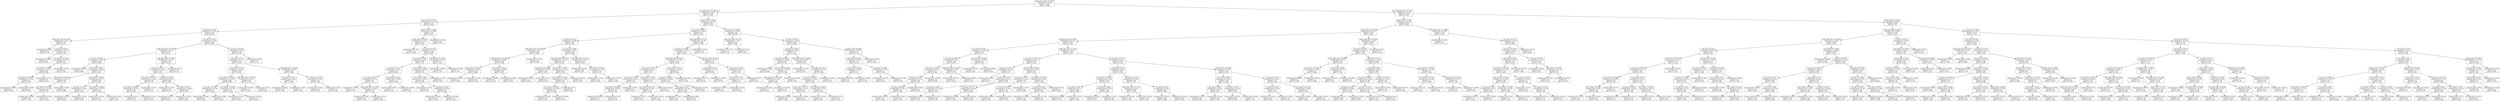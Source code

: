 digraph Tree {
node [shape=box, fontname="helvetica"] ;
edge [fontname="helvetica"] ;
0 [label="transmission_subs <= 0.011\nsquared_error = 0.738\nsamples = 11875\nvalue = 12.889"] ;
1 [label="fuel_type_subs <= 0.362\nsquared_error = 0.876\nsamples = 1436\nvalue = 13.941"] ;
0 -> 1 [labeldistance=2.5, labelangle=45, headlabel="True"] ;
2 [label="owner_subs <= 0.078\nsquared_error = 0.535\nsamples = 751\nvalue = 14.409"] ;
1 -> 2 ;
3 [label="cars_age <= 0.044\nsquared_error = 0.477\nsamples = 618\nvalue = 14.538"] ;
2 -> 3 ;
4 [label="seller_type_subs <= 0.024\nsquared_error = 0.337\nsamples = 135\nvalue = 15.115"] ;
3 -> 4 ;
5 [label="squared_error = 0.14\nsamples = 79\nvalue = 15.378"] ;
4 -> 5 ;
6 [label="cars_age <= 0.017\nsquared_error = 0.38\nsamples = 56\nvalue = 14.744"] ;
4 -> 6 ;
7 [label="squared_error = 0.485\nsamples = 5\nvalue = 14.903"] ;
6 -> 7 ;
8 [label="kms_driven <= 0.013\nsquared_error = 0.366\nsamples = 51\nvalue = 14.728"] ;
6 -> 8 ;
9 [label="kms_driven <= 0.005\nsquared_error = 0.25\nsamples = 46\nvalue = 14.851"] ;
8 -> 9 ;
10 [label="kms_driven <= 0.003\nsquared_error = 0.234\nsamples = 13\nvalue = 14.411"] ;
9 -> 10 ;
11 [label="squared_error = 0.248\nsamples = 4\nvalue = 14.463"] ;
10 -> 11 ;
12 [label="squared_error = 0.226\nsamples = 9\nvalue = 14.388"] ;
10 -> 12 ;
13 [label="squared_error = 0.15\nsamples = 33\nvalue = 15.024"] ;
9 -> 13 ;
14 [label="squared_error = 0.03\nsamples = 5\nvalue = 13.602"] ;
8 -> 14 ;
15 [label="cars_age <= 0.157\nsquared_error = 0.397\nsamples = 483\nvalue = 14.376"] ;
3 -> 15 ;
16 [label="seller_type_subs <= 0.164\nsquared_error = 0.36\nsamples = 347\nvalue = 14.51"] ;
15 -> 16 ;
17 [label="cars_age <= 0.056\nsquared_error = 0.261\nsamples = 205\nvalue = 14.698"] ;
16 -> 17 ;
18 [label="squared_error = 0.178\nsamples = 70\nvalue = 14.834"] ;
17 -> 18 ;
19 [label="cars_age <= 0.093\nsquared_error = 0.289\nsamples = 135\nvalue = 14.627"] ;
17 -> 19 ;
20 [label="kms_driven <= 0.018\nsquared_error = 0.173\nsamples = 90\nvalue = 14.797"] ;
19 -> 20 ;
21 [label="kms_driven <= 0.016\nsquared_error = 0.228\nsamples = 48\nvalue = 14.717"] ;
20 -> 21 ;
22 [label="squared_error = 0.198\nsamples = 44\nvalue = 14.755"] ;
21 -> 22 ;
23 [label="squared_error = 0.359\nsamples = 4\nvalue = 14.298"] ;
21 -> 23 ;
24 [label="squared_error = 0.094\nsamples = 42\nvalue = 14.888"] ;
20 -> 24 ;
25 [label="kms_driven <= 0.036\nsquared_error = 0.35\nsamples = 45\nvalue = 14.289"] ;
19 -> 25 ;
26 [label="cars_age <= 0.113\nsquared_error = 0.352\nsamples = 37\nvalue = 14.359"] ;
25 -> 26 ;
27 [label="squared_error = 0.261\nsamples = 21\nvalue = 14.567"] ;
26 -> 27 ;
28 [label="squared_error = 0.34\nsamples = 16\nvalue = 14.085"] ;
26 -> 28 ;
29 [label="kms_driven <= 0.046\nsquared_error = 0.213\nsamples = 8\nvalue = 13.966"] ;
25 -> 29 ;
30 [label="squared_error = 0.195\nsamples = 4\nvalue = 13.652"] ;
29 -> 30 ;
31 [label="squared_error = 0.033\nsamples = 4\nvalue = 14.279"] ;
29 -> 31 ;
32 [label="seller_type_subs <= 0.596\nsquared_error = 0.379\nsamples = 142\nvalue = 14.239"] ;
16 -> 32 ;
33 [label="cars_age <= 0.07\nsquared_error = 0.386\nsamples = 130\nvalue = 14.19"] ;
32 -> 33 ;
34 [label="kms_driven <= 0.023\nsquared_error = 0.456\nsamples = 44\nvalue = 14.379"] ;
33 -> 34 ;
35 [label="kms_driven <= 0.005\nsquared_error = 0.417\nsamples = 36\nvalue = 14.438"] ;
34 -> 35 ;
36 [label="squared_error = 0.131\nsamples = 5\nvalue = 15.017"] ;
35 -> 36 ;
37 [label="squared_error = 0.4\nsamples = 31\nvalue = 14.344"] ;
35 -> 37 ;
38 [label="squared_error = 0.547\nsamples = 8\nvalue = 14.115"] ;
34 -> 38 ;
39 [label="cars_age <= 0.085\nsquared_error = 0.322\nsamples = 86\nvalue = 14.093"] ;
33 -> 39 ;
40 [label="squared_error = 0.367\nsamples = 46\nvalue = 14.112"] ;
39 -> 40 ;
41 [label="cars_age <= 0.135\nsquared_error = 0.269\nsamples = 40\nvalue = 14.071"] ;
39 -> 41 ;
42 [label="squared_error = 0.232\nsamples = 26\nvalue = 14.113"] ;
41 -> 42 ;
43 [label="squared_error = 0.328\nsamples = 14\nvalue = 13.993"] ;
41 -> 43 ;
44 [label="squared_error = 0.0\nsamples = 12\nvalue = 14.771"] ;
32 -> 44 ;
45 [label="cars_age <= 0.305\nsquared_error = 0.329\nsamples = 136\nvalue = 14.035"] ;
15 -> 45 ;
46 [label="cars_age <= 0.22\nsquared_error = 0.332\nsamples = 132\nvalue = 14.048"] ;
45 -> 46 ;
47 [label="cars_age <= 0.191\nsquared_error = 0.261\nsamples = 104\nvalue = 14.151"] ;
46 -> 47 ;
48 [label="kms_driven <= 0.021\nsquared_error = 0.218\nsamples = 86\nvalue = 14.226"] ;
47 -> 48 ;
49 [label="cars_age <= 0.185\nsquared_error = 0.128\nsamples = 13\nvalue = 14.472"] ;
48 -> 49 ;
50 [label="squared_error = 0.104\nsamples = 8\nvalue = 14.64"] ;
49 -> 50 ;
51 [label="squared_error = 0.049\nsamples = 5\nvalue = 14.203"] ;
49 -> 51 ;
52 [label="kms_driven <= 0.028\nsquared_error = 0.221\nsamples = 73\nvalue = 14.182"] ;
48 -> 52 ;
53 [label="squared_error = 0.171\nsamples = 32\nvalue = 14.387"] ;
52 -> 53 ;
54 [label="squared_error = 0.203\nsamples = 41\nvalue = 14.023"] ;
52 -> 54 ;
55 [label="seller_type_subs <= 0.402\nsquared_error = 0.312\nsamples = 18\nvalue = 13.795"] ;
47 -> 55 ;
56 [label="squared_error = 0.245\nsamples = 11\nvalue = 13.666"] ;
55 -> 56 ;
57 [label="squared_error = 0.35\nsamples = 7\nvalue = 13.997"] ;
55 -> 57 ;
58 [label="seller_type_subs <= 0.46\nsquared_error = 0.409\nsamples = 28\nvalue = 13.664"] ;
46 -> 58 ;
59 [label="cars_age <= 0.262\nsquared_error = 0.505\nsamples = 15\nvalue = 13.693"] ;
58 -> 59 ;
60 [label="squared_error = 0.066\nsamples = 10\nvalue = 13.867"] ;
59 -> 60 ;
61 [label="squared_error = 1.201\nsamples = 5\nvalue = 13.345"] ;
59 -> 61 ;
62 [label="cars_age <= 0.249\nsquared_error = 0.297\nsamples = 13\nvalue = 13.629"] ;
58 -> 62 ;
63 [label="squared_error = 0.211\nsamples = 8\nvalue = 13.855"] ;
62 -> 63 ;
64 [label="squared_error = 0.223\nsamples = 5\nvalue = 13.269"] ;
62 -> 64 ;
65 [label="squared_error = 0.046\nsamples = 4\nvalue = 13.61"] ;
45 -> 65 ;
66 [label="owner_subs <= 0.649\nsquared_error = 0.368\nsamples = 133\nvalue = 13.81"] ;
2 -> 66 ;
67 [label="owner_subs <= 0.458\nsquared_error = 0.357\nsamples = 112\nvalue = 13.823"] ;
66 -> 67 ;
68 [label="squared_error = 0.183\nsamples = 4\nvalue = 12.999"] ;
67 -> 68 ;
69 [label="cars_age <= 0.279\nsquared_error = 0.337\nsamples = 108\nvalue = 13.854"] ;
67 -> 69 ;
70 [label="cars_age <= 0.188\nsquared_error = 0.31\nsamples = 96\nvalue = 13.92"] ;
69 -> 70 ;
71 [label="cars_age <= 0.15\nsquared_error = 0.265\nsamples = 54\nvalue = 14.086"] ;
70 -> 71 ;
72 [label="cars_age <= 0.09\nsquared_error = 0.179\nsamples = 41\nvalue = 14.131"] ;
71 -> 72 ;
73 [label="squared_error = 0.156\nsamples = 12\nvalue = 14.114"] ;
72 -> 73 ;
74 [label="seller_type_subs <= 0.003\nsquared_error = 0.189\nsamples = 29\nvalue = 14.137"] ;
72 -> 74 ;
75 [label="squared_error = 0.04\nsamples = 9\nvalue = 14.369"] ;
74 -> 75 ;
76 [label="squared_error = 0.22\nsamples = 20\nvalue = 14.033"] ;
74 -> 76 ;
77 [label="kms_driven <= 0.02\nsquared_error = 0.509\nsamples = 13\nvalue = 13.946"] ;
71 -> 77 ;
78 [label="squared_error = 0.002\nsamples = 4\nvalue = 14.219"] ;
77 -> 78 ;
79 [label="squared_error = 0.687\nsamples = 9\nvalue = 13.824"] ;
77 -> 79 ;
80 [label="cars_age <= 0.254\nsquared_error = 0.288\nsamples = 42\nvalue = 13.707"] ;
70 -> 80 ;
81 [label="cars_age <= 0.196\nsquared_error = 0.231\nsamples = 36\nvalue = 13.755"] ;
80 -> 81 ;
82 [label="squared_error = 0.176\nsamples = 8\nvalue = 13.975"] ;
81 -> 82 ;
83 [label="cars_age <= 0.229\nsquared_error = 0.229\nsamples = 28\nvalue = 13.692"] ;
81 -> 83 ;
84 [label="squared_error = 0.193\nsamples = 16\nvalue = 13.819"] ;
83 -> 84 ;
85 [label="squared_error = 0.226\nsamples = 12\nvalue = 13.523"] ;
83 -> 85 ;
86 [label="squared_error = 0.534\nsamples = 6\nvalue = 13.423"] ;
80 -> 86 ;
87 [label="kms_driven <= 0.049\nsquared_error = 0.234\nsamples = 12\nvalue = 13.322"] ;
69 -> 87 ;
88 [label="squared_error = 0.288\nsamples = 8\nvalue = 13.237"] ;
87 -> 88 ;
89 [label="squared_error = 0.084\nsamples = 4\nvalue = 13.49"] ;
87 -> 89 ;
90 [label="squared_error = 0.424\nsamples = 21\nvalue = 13.742"] ;
66 -> 90 ;
91 [label="owner_subs <= 0.097\nsquared_error = 0.748\nsamples = 685\nvalue = 13.429"] ;
1 -> 91 ;
92 [label="cars_age <= 0.084\nsquared_error = 0.672\nsamples = 575\nvalue = 13.521"] ;
91 -> 92 ;
93 [label="cars_age <= 0.051\nsquared_error = 0.589\nsamples = 387\nvalue = 13.643"] ;
92 -> 93 ;
94 [label="seller_type_subs <= 0.785\nsquared_error = 0.675\nsamples = 163\nvalue = 13.888"] ;
93 -> 94 ;
95 [label="seller_type_subs <= 0.433\nsquared_error = 0.885\nsamples = 109\nvalue = 14.086"] ;
94 -> 95 ;
96 [label="kms_driven <= 0.007\nsquared_error = 0.693\nsamples = 49\nvalue = 14.883"] ;
95 -> 96 ;
97 [label="squared_error = 0.192\nsamples = 13\nvalue = 13.656"] ;
96 -> 97 ;
98 [label="squared_error = 0.134\nsamples = 36\nvalue = 15.326"] ;
96 -> 98 ;
99 [label="cars_age <= 0.021\nsquared_error = 0.098\nsamples = 60\nvalue = 13.435"] ;
95 -> 99 ;
100 [label="squared_error = 0.086\nsamples = 8\nvalue = 13.536"] ;
99 -> 100 ;
101 [label="squared_error = 0.098\nsamples = 52\nvalue = 13.419"] ;
99 -> 101 ;
102 [label="squared_error = 0.012\nsamples = 54\nvalue = 13.489"] ;
94 -> 102 ;
103 [label="cars_age <= 0.064\nsquared_error = 0.451\nsamples = 224\nvalue = 13.465"] ;
93 -> 103 ;
104 [label="seller_type_subs <= 0.433\nsquared_error = 0.256\nsamples = 111\nvalue = 13.492"] ;
103 -> 104 ;
105 [label="kms_driven <= 0.028\nsquared_error = 0.249\nsamples = 49\nvalue = 13.539"] ;
104 -> 105 ;
106 [label="squared_error = 0.399\nsamples = 23\nvalue = 13.803"] ;
105 -> 106 ;
107 [label="squared_error = -0.0\nsamples = 26\nvalue = 13.305"] ;
105 -> 107 ;
108 [label="kms_driven <= 0.011\nsquared_error = 0.259\nsamples = 62\nvalue = 13.456"] ;
104 -> 108 ;
109 [label="kms_driven <= 0.007\nsquared_error = 0.254\nsamples = 34\nvalue = 13.521"] ;
108 -> 109 ;
110 [label="kms_driven <= 0.005\nsquared_error = 0.109\nsamples = 26\nvalue = 13.481"] ;
109 -> 110 ;
111 [label="squared_error = 0.104\nsamples = 15\nvalue = 13.556"] ;
110 -> 111 ;
112 [label="squared_error = 0.099\nsamples = 11\nvalue = 13.379"] ;
110 -> 112 ;
113 [label="squared_error = 0.7\nsamples = 8\nvalue = 13.652"] ;
109 -> 113 ;
114 [label="squared_error = 0.254\nsamples = 28\nvalue = 13.376"] ;
108 -> 114 ;
115 [label="seller_type_subs <= 0.143\nsquared_error = 0.641\nsamples = 113\nvalue = 13.438"] ;
103 -> 115 ;
116 [label="squared_error = 0.265\nsamples = 59\nvalue = 13.427"] ;
115 -> 116 ;
117 [label="kms_driven <= 0.011\nsquared_error = 1.052\nsamples = 54\nvalue = 13.45"] ;
115 -> 117 ;
118 [label="squared_error = 1.332\nsamples = 35\nvalue = 13.506"] ;
117 -> 118 ;
119 [label="squared_error = 0.519\nsamples = 19\nvalue = 13.348"] ;
117 -> 119 ;
120 [label="seller_type_subs <= 0.53\nsquared_error = 0.748\nsamples = 188\nvalue = 13.269"] ;
92 -> 120 ;
121 [label="cars_age <= 0.286\nsquared_error = 0.558\nsamples = 153\nvalue = 13.026"] ;
120 -> 121 ;
122 [label="seller_type_subs <= 0.101\nsquared_error = 0.348\nsamples = 131\nvalue = 13.186"] ;
121 -> 122 ;
123 [label="cars_age <= 0.159\nsquared_error = 0.142\nsamples = 80\nvalue = 13.31"] ;
122 -> 123 ;
124 [label="cars_age <= 0.134\nsquared_error = 0.067\nsamples = 55\nvalue = 13.382"] ;
123 -> 124 ;
125 [label="kms_driven <= 0.014\nsquared_error = 0.054\nsamples = 41\nvalue = 13.431"] ;
124 -> 125 ;
126 [label="squared_error = 0.014\nsamples = 35\nvalue = 13.377"] ;
125 -> 126 ;
127 [label="squared_error = 0.175\nsamples = 6\nvalue = 13.744"] ;
125 -> 127 ;
128 [label="squared_error = 0.08\nsamples = 14\nvalue = 13.242"] ;
124 -> 128 ;
129 [label="kms_driven <= 0.027\nsquared_error = 0.27\nsamples = 25\nvalue = 13.152"] ;
123 -> 129 ;
130 [label="kms_driven <= 0.017\nsquared_error = 0.291\nsamples = 20\nvalue = 13.163"] ;
129 -> 130 ;
131 [label="squared_error = 0.12\nsamples = 10\nvalue = 13.043"] ;
130 -> 131 ;
132 [label="squared_error = 0.434\nsamples = 10\nvalue = 13.284"] ;
130 -> 132 ;
133 [label="squared_error = 0.182\nsamples = 5\nvalue = 13.104"] ;
129 -> 133 ;
134 [label="cars_age <= 0.216\nsquared_error = 0.609\nsamples = 51\nvalue = 12.991"] ;
122 -> 134 ;
135 [label="cars_age <= 0.164\nsquared_error = 0.628\nsamples = 47\nvalue = 12.974"] ;
134 -> 135 ;
136 [label="cars_age <= 0.111\nsquared_error = 0.738\nsamples = 38\nvalue = 12.986"] ;
135 -> 136 ;
137 [label="squared_error = 1.321\nsamples = 14\nvalue = 13.02"] ;
136 -> 137 ;
138 [label="squared_error = 0.398\nsamples = 24\nvalue = 12.967"] ;
136 -> 138 ;
139 [label="squared_error = 0.161\nsamples = 9\nvalue = 12.924"] ;
135 -> 139 ;
140 [label="squared_error = 0.339\nsamples = 4\nvalue = 13.189"] ;
134 -> 140 ;
141 [label="seller_type_subs <= 0.39\nsquared_error = 0.742\nsamples = 22\nvalue = 12.071"] ;
121 -> 141 ;
142 [label="cars_age <= 0.307\nsquared_error = 0.139\nsamples = 8\nvalue = 12.558"] ;
141 -> 142 ;
143 [label="squared_error = 0.112\nsamples = 4\nvalue = 12.58"] ;
142 -> 143 ;
144 [label="squared_error = 0.164\nsamples = 4\nvalue = 12.537"] ;
142 -> 144 ;
145 [label="cars_age <= 0.373\nsquared_error = 0.873\nsamples = 14\nvalue = 11.792"] ;
141 -> 145 ;
146 [label="cars_age <= 0.334\nsquared_error = 1.151\nsamples = 10\nvalue = 11.9"] ;
145 -> 146 ;
147 [label="squared_error = 1.237\nsamples = 6\nvalue = 11.416"] ;
146 -> 147 ;
148 [label="squared_error = 0.145\nsamples = 4\nvalue = 12.626"] ;
146 -> 148 ;
149 [label="squared_error = 0.075\nsamples = 4\nvalue = 11.522"] ;
145 -> 149 ;
150 [label="squared_error = 0.186\nsamples = 35\nvalue = 14.334"] ;
120 -> 150 ;
151 [label="kms_driven <= 0.007\nsquared_error = 0.873\nsamples = 110\nvalue = 12.948"] ;
91 -> 151 ;
152 [label="seller_type_subs <= 0.41\nsquared_error = 1.081\nsamples = 10\nvalue = 13.843"] ;
151 -> 152 ;
153 [label="squared_error = 1.112\nsamples = 6\nvalue = 14.354"] ;
152 -> 153 ;
154 [label="squared_error = 0.05\nsamples = 4\nvalue = 13.075"] ;
152 -> 154 ;
155 [label="cars_age <= 0.361\nsquared_error = 0.764\nsamples = 100\nvalue = 12.858"] ;
151 -> 155 ;
156 [label="cars_age <= 0.146\nsquared_error = 0.605\nsamples = 75\nvalue = 13.105"] ;
155 -> 156 ;
157 [label="cars_age <= 0.042\nsquared_error = 0.628\nsamples = 25\nvalue = 13.501"] ;
156 -> 157 ;
158 [label="squared_error = 0.966\nsamples = 6\nvalue = 13.802"] ;
157 -> 158 ;
159 [label="kms_driven <= 0.019\nsquared_error = 0.484\nsamples = 19\nvalue = 13.406"] ;
157 -> 159 ;
160 [label="seller_type_subs <= 0.449\nsquared_error = 0.445\nsamples = 14\nvalue = 13.429"] ;
159 -> 160 ;
161 [label="squared_error = 0.246\nsamples = 4\nvalue = 13.62"] ;
160 -> 161 ;
162 [label="squared_error = 0.504\nsamples = 10\nvalue = 13.353"] ;
160 -> 162 ;
163 [label="squared_error = 0.589\nsamples = 5\nvalue = 13.342"] ;
159 -> 163 ;
164 [label="seller_type_subs <= 0.295\nsquared_error = 0.475\nsamples = 50\nvalue = 12.907"] ;
156 -> 164 ;
165 [label="squared_error = 0.374\nsamples = 8\nvalue = 13.557"] ;
164 -> 165 ;
166 [label="cars_age <= 0.315\nsquared_error = 0.399\nsamples = 42\nvalue = 12.783"] ;
164 -> 166 ;
167 [label="cars_age <= 0.276\nsquared_error = 0.369\nsamples = 35\nvalue = 12.866"] ;
166 -> 167 ;
168 [label="owner_subs <= 0.777\nsquared_error = 0.345\nsamples = 25\nvalue = 12.96"] ;
167 -> 168 ;
169 [label="squared_error = 0.395\nsamples = 18\nvalue = 13.081"] ;
168 -> 169 ;
170 [label="squared_error = 0.081\nsamples = 7\nvalue = 12.649"] ;
168 -> 170 ;
171 [label="kms_driven <= 0.044\nsquared_error = 0.355\nsamples = 10\nvalue = 12.633"] ;
167 -> 171 ;
172 [label="squared_error = 0.243\nsamples = 6\nvalue = 12.871"] ;
171 -> 172 ;
173 [label="squared_error = 0.31\nsamples = 4\nvalue = 12.276"] ;
171 -> 173 ;
174 [label="squared_error = 0.335\nsamples = 7\nvalue = 12.365"] ;
166 -> 174 ;
175 [label="owner_subs <= 0.846\nsquared_error = 0.513\nsamples = 25\nvalue = 12.118"] ;
155 -> 175 ;
176 [label="cars_age <= 0.408\nsquared_error = 0.548\nsamples = 20\nvalue = 12.178"] ;
175 -> 176 ;
177 [label="cars_age <= 0.384\nsquared_error = 0.298\nsamples = 12\nvalue = 12.117"] ;
176 -> 177 ;
178 [label="squared_error = 0.287\nsamples = 8\nvalue = 12.19"] ;
177 -> 178 ;
179 [label="squared_error = 0.288\nsamples = 4\nvalue = 11.972"] ;
177 -> 179 ;
180 [label="cars_age <= 0.442\nsquared_error = 0.909\nsamples = 8\nvalue = 12.269"] ;
176 -> 180 ;
181 [label="squared_error = 0.197\nsamples = 4\nvalue = 11.831"] ;
180 -> 181 ;
182 [label="squared_error = 1.238\nsamples = 4\nvalue = 12.707"] ;
180 -> 182 ;
183 [label="squared_error = 0.301\nsamples = 5\nvalue = 11.878"] ;
175 -> 183 ;
184 [label="fuel_type_subs <= 0.421\nsquared_error = 0.546\nsamples = 10439\nvalue = 12.744"] ;
0 -> 184 [labeldistance=2.5, labelangle=-45, headlabel="False"] ;
185 [label="owner_subs <= 0.795\nsquared_error = 0.393\nsamples = 5497\nvalue = 13.008"] ;
184 -> 185 ;
186 [label="owner_subs <= 0.229\nsquared_error = 0.377\nsamples = 5103\nvalue = 13.043"] ;
185 -> 186 ;
187 [label="fuel_type_subs <= 0.091\nsquared_error = 0.317\nsamples = 3410\nvalue = 13.183"] ;
186 -> 187 ;
188 [label="cars_age <= 0.195\nsquared_error = 0.087\nsamples = 52\nvalue = 12.773"] ;
187 -> 188 ;
189 [label="cars_age <= 0.098\nsquared_error = 0.057\nsamples = 44\nvalue = 12.853"] ;
188 -> 189 ;
190 [label="cars_age <= 0.065\nsquared_error = 0.022\nsamples = 30\nvalue = 12.916"] ;
189 -> 190 ;
191 [label="cars_age <= 0.053\nsquared_error = 0.03\nsamples = 18\nvalue = 12.955"] ;
190 -> 191 ;
192 [label="cars_age <= 0.025\nsquared_error = 0.031\nsamples = 13\nvalue = 12.942"] ;
191 -> 192 ;
193 [label="squared_error = 0.033\nsamples = 5\nvalue = 12.861"] ;
192 -> 193 ;
194 [label="squared_error = 0.023\nsamples = 8\nvalue = 12.992"] ;
192 -> 194 ;
195 [label="squared_error = 0.026\nsamples = 5\nvalue = 12.991"] ;
191 -> 195 ;
196 [label="squared_error = 0.004\nsamples = 12\nvalue = 12.858"] ;
190 -> 196 ;
197 [label="seller_type_subs <= 0.074\nsquared_error = 0.106\nsamples = 14\nvalue = 12.718"] ;
189 -> 197 ;
198 [label="squared_error = 0.165\nsamples = 6\nvalue = 12.723"] ;
197 -> 198 ;
199 [label="squared_error = 0.062\nsamples = 8\nvalue = 12.714"] ;
197 -> 199 ;
200 [label="kms_driven <= 0.038\nsquared_error = 0.023\nsamples = 8\nvalue = 12.332"] ;
188 -> 200 ;
201 [label="squared_error = 0.023\nsamples = 4\nvalue = 12.418"] ;
200 -> 201 ;
202 [label="squared_error = 0.007\nsamples = 4\nvalue = 12.245"] ;
200 -> 202 ;
203 [label="seller_type_subs <= 0.193\nsquared_error = 0.318\nsamples = 3358\nvalue = 13.189"] ;
187 -> 203 ;
204 [label="cars_age <= 0.231\nsquared_error = 0.221\nsamples = 701\nvalue = 13.283"] ;
203 -> 204 ;
205 [label="cars_age <= 0.014\nsquared_error = 0.184\nsamples = 657\nvalue = 13.33"] ;
204 -> 205 ;
206 [label="squared_error = 0.19\nsamples = 7\nvalue = 14.171"] ;
205 -> 206 ;
207 [label="cars_age <= 0.156\nsquared_error = 0.176\nsamples = 650\nvalue = 13.321"] ;
205 -> 207 ;
208 [label="cars_age <= 0.069\nsquared_error = 0.127\nsamples = 432\nvalue = 13.457"] ;
207 -> 208 ;
209 [label="squared_error = 0.062\nsamples = 120\nvalue = 13.657"] ;
208 -> 209 ;
210 [label="squared_error = 0.131\nsamples = 312\nvalue = 13.38"] ;
208 -> 210 ;
211 [label="cars_age <= 0.172\nsquared_error = 0.164\nsamples = 218\nvalue = 13.052"] ;
207 -> 211 ;
212 [label="squared_error = 0.096\nsamples = 90\nvalue = 13.158"] ;
211 -> 212 ;
213 [label="squared_error = 0.198\nsamples = 128\nvalue = 12.978"] ;
211 -> 213 ;
214 [label="kms_driven <= 0.036\nsquared_error = 0.254\nsamples = 44\nvalue = 12.58"] ;
204 -> 214 ;
215 [label="cars_age <= 0.279\nsquared_error = 0.214\nsamples = 18\nvalue = 12.755"] ;
214 -> 215 ;
216 [label="cars_age <= 0.252\nsquared_error = 0.247\nsamples = 12\nvalue = 12.783"] ;
215 -> 216 ;
217 [label="squared_error = 0.066\nsamples = 6\nvalue = 12.526"] ;
216 -> 217 ;
218 [label="squared_error = 0.295\nsamples = 6\nvalue = 13.041"] ;
216 -> 218 ;
219 [label="squared_error = 0.142\nsamples = 6\nvalue = 12.699"] ;
215 -> 219 ;
220 [label="kms_driven <= 0.077\nsquared_error = 0.245\nsamples = 26\nvalue = 12.458"] ;
214 -> 220 ;
221 [label="cars_age <= 0.334\nsquared_error = 0.262\nsamples = 21\nvalue = 12.418"] ;
220 -> 221 ;
222 [label="squared_error = 0.289\nsamples = 17\nvalue = 12.389"] ;
221 -> 222 ;
223 [label="squared_error = 0.129\nsamples = 4\nvalue = 12.54"] ;
221 -> 223 ;
224 [label="squared_error = 0.14\nsamples = 5\nvalue = 12.628"] ;
220 -> 224 ;
225 [label="cars_age <= 0.214\nsquared_error = 0.34\nsamples = 2657\nvalue = 13.164"] ;
203 -> 225 ;
226 [label="cars_age <= 0.134\nsquared_error = 0.204\nsamples = 2052\nvalue = 13.346"] ;
225 -> 226 ;
227 [label="kms_driven <= 0.016\nsquared_error = 0.128\nsamples = 1151\nvalue = 13.536"] ;
226 -> 227 ;
228 [label="cars_age <= 0.057\nsquared_error = 0.11\nsamples = 406\nvalue = 13.669"] ;
227 -> 228 ;
229 [label="squared_error = 0.098\nsamples = 273\nvalue = 13.727"] ;
228 -> 229 ;
230 [label="squared_error = 0.114\nsamples = 133\nvalue = 13.552"] ;
228 -> 230 ;
231 [label="cars_age <= 0.082\nsquared_error = 0.123\nsamples = 745\nvalue = 13.463"] ;
227 -> 231 ;
232 [label="squared_error = 0.124\nsamples = 478\nvalue = 13.511"] ;
231 -> 232 ;
233 [label="squared_error = 0.11\nsamples = 267\nvalue = 13.378"] ;
231 -> 233 ;
234 [label="cars_age <= 0.149\nsquared_error = 0.196\nsamples = 901\nvalue = 13.103"] ;
226 -> 234 ;
235 [label="seller_type_subs <= 0.771\nsquared_error = 0.126\nsamples = 400\nvalue = 13.297"] ;
234 -> 235 ;
236 [label="squared_error = 0.128\nsamples = 382\nvalue = 13.291"] ;
235 -> 236 ;
237 [label="squared_error = 0.056\nsamples = 18\nvalue = 13.433"] ;
235 -> 237 ;
238 [label="cars_age <= 0.183\nsquared_error = 0.197\nsamples = 501\nvalue = 12.948"] ;
234 -> 238 ;
239 [label="squared_error = 0.164\nsamples = 236\nvalue = 13.089"] ;
238 -> 239 ;
240 [label="squared_error = 0.194\nsamples = 265\nvalue = 12.823"] ;
238 -> 240 ;
241 [label="kms_driven <= 0.069\nsquared_error = 0.312\nsamples = 605\nvalue = 12.549"] ;
225 -> 241 ;
242 [label="cars_age <= 0.288\nsquared_error = 0.292\nsamples = 529\nvalue = 12.532"] ;
241 -> 242 ;
243 [label="cars_age <= 0.262\nsquared_error = 0.24\nsamples = 430\nvalue = 12.62"] ;
242 -> 243 ;
244 [label="squared_error = 0.239\nsamples = 367\nvalue = 12.645"] ;
243 -> 244 ;
245 [label="squared_error = 0.222\nsamples = 63\nvalue = 12.479"] ;
243 -> 245 ;
246 [label="cars_age <= 0.457\nsquared_error = 0.334\nsamples = 99\nvalue = 12.149"] ;
242 -> 246 ;
247 [label="squared_error = 0.301\nsamples = 88\nvalue = 12.202"] ;
246 -> 247 ;
248 [label="squared_error = 0.389\nsamples = 11\nvalue = 11.719"] ;
246 -> 248 ;
249 [label="cars_age <= 0.329\nsquared_error = 0.437\nsamples = 76\nvalue = 12.666"] ;
241 -> 249 ;
250 [label="cars_age <= 0.228\nsquared_error = 0.358\nsamples = 61\nvalue = 12.75"] ;
249 -> 250 ;
251 [label="squared_error = 0.222\nsamples = 24\nvalue = 12.82"] ;
250 -> 251 ;
252 [label="squared_error = 0.441\nsamples = 37\nvalue = 12.704"] ;
250 -> 252 ;
253 [label="kms_driven <= 0.114\nsquared_error = 0.616\nsamples = 15\nvalue = 12.327"] ;
249 -> 253 ;
254 [label="squared_error = 0.615\nsamples = 11\nvalue = 12.459"] ;
253 -> 254 ;
255 [label="squared_error = 0.437\nsamples = 4\nvalue = 11.964"] ;
253 -> 255 ;
256 [label="seller_type_subs <= 0.744\nsquared_error = 0.379\nsamples = 1693\nvalue = 12.761"] ;
186 -> 256 ;
257 [label="cars_age <= 0.054\nsquared_error = 0.375\nsamples = 1662\nvalue = 12.747"] ;
256 -> 257 ;
258 [label="seller_type_subs <= 0.254\nsquared_error = 0.156\nsamples = 36\nvalue = 13.555"] ;
257 -> 258 ;
259 [label="kms_driven <= 0.001\nsquared_error = 0.046\nsamples = 9\nvalue = 13.878"] ;
258 -> 259 ;
260 [label="squared_error = 0.049\nsamples = 4\nvalue = 13.898"] ;
259 -> 260 ;
261 [label="squared_error = 0.043\nsamples = 5\nvalue = 13.862"] ;
259 -> 261 ;
262 [label="cars_age <= 0.046\nsquared_error = 0.146\nsamples = 27\nvalue = 13.447"] ;
258 -> 262 ;
263 [label="squared_error = 0.207\nsamples = 8\nvalue = 13.233"] ;
262 -> 263 ;
264 [label="squared_error = 0.094\nsamples = 19\nvalue = 13.537"] ;
262 -> 264 ;
265 [label="cars_age <= 0.474\nsquared_error = 0.365\nsamples = 1626\nvalue = 12.729"] ;
257 -> 265 ;
266 [label="cars_age <= 0.422\nsquared_error = 0.357\nsamples = 1606\nvalue = 12.741"] ;
265 -> 266 ;
267 [label="cars_age <= 0.283\nsquared_error = 0.346\nsamples = 1588\nvalue = 12.752"] ;
266 -> 267 ;
268 [label="cars_age <= 0.175\nsquared_error = 0.281\nsamples = 1351\nvalue = 12.855"] ;
267 -> 268 ;
269 [label="squared_error = 0.177\nsamples = 508\nvalue = 13.188"] ;
268 -> 269 ;
270 [label="squared_error = 0.237\nsamples = 843\nvalue = 12.655"] ;
268 -> 270 ;
271 [label="cars_age <= 0.381\nsquared_error = 0.316\nsamples = 237\nvalue = 12.168"] ;
267 -> 271 ;
272 [label="squared_error = 0.315\nsamples = 218\nvalue = 12.183"] ;
271 -> 272 ;
273 [label="squared_error = 0.3\nsamples = 19\nvalue = 11.995"] ;
271 -> 273 ;
274 [label="cars_age <= 0.447\nsquared_error = 0.181\nsamples = 18\nvalue = 11.707"] ;
266 -> 274 ;
275 [label="squared_error = 0.146\nsamples = 10\nvalue = 11.834"] ;
274 -> 275 ;
276 [label="squared_error = 0.178\nsamples = 8\nvalue = 11.548"] ;
274 -> 276 ;
277 [label="kms_driven <= 0.047\nsquared_error = 0.198\nsamples = 20\nvalue = 11.802"] ;
265 -> 277 ;
278 [label="kms_driven <= 0.041\nsquared_error = 0.189\nsamples = 12\nvalue = 11.903"] ;
277 -> 278 ;
279 [label="squared_error = 0.132\nsamples = 7\nvalue = 11.943"] ;
278 -> 279 ;
280 [label="squared_error = 0.263\nsamples = 5\nvalue = 11.847"] ;
278 -> 280 ;
281 [label="owner_subs <= 0.281\nsquared_error = 0.173\nsamples = 8\nvalue = 11.651"] ;
277 -> 281 ;
282 [label="squared_error = 0.258\nsamples = 4\nvalue = 11.512"] ;
281 -> 282 ;
283 [label="squared_error = 0.049\nsamples = 4\nvalue = 11.791"] ;
281 -> 283 ;
284 [label="squared_error = 0.0\nsamples = 31\nvalue = 13.528"] ;
256 -> 284 ;
285 [label="fuel_type_subs <= 0.088\nsquared_error = 0.376\nsamples = 394\nvalue = 12.554"] ;
185 -> 285 ;
286 [label="squared_error = 0.043\nsamples = 4\nvalue = 11.715"] ;
285 -> 286 ;
287 [label="cars_age <= 0.313\nsquared_error = 0.372\nsamples = 390\nvalue = 12.563"] ;
285 -> 287 ;
288 [label="cars_age <= 0.256\nsquared_error = 0.272\nsamples = 303\nvalue = 12.714"] ;
287 -> 288 ;
289 [label="cars_age <= 0.228\nsquared_error = 0.245\nsamples = 235\nvalue = 12.812"] ;
288 -> 289 ;
290 [label="kms_driven <= 0.046\nsquared_error = 0.236\nsamples = 174\nvalue = 12.892"] ;
289 -> 290 ;
291 [label="kms_driven <= 0.023\nsquared_error = 0.238\nsamples = 102\nvalue = 12.875"] ;
290 -> 291 ;
292 [label="cars_age <= 0.141\nsquared_error = 0.34\nsamples = 14\nvalue = 12.859"] ;
291 -> 292 ;
293 [label="squared_error = 0.152\nsamples = 7\nvalue = 13.201"] ;
292 -> 293 ;
294 [label="squared_error = 0.295\nsamples = 7\nvalue = 12.517"] ;
292 -> 294 ;
295 [label="kms_driven <= 0.029\nsquared_error = 0.222\nsamples = 88\nvalue = 12.878"] ;
291 -> 295 ;
296 [label="squared_error = 0.14\nsamples = 11\nvalue = 13.215"] ;
295 -> 296 ;
297 [label="squared_error = 0.215\nsamples = 77\nvalue = 12.829"] ;
295 -> 297 ;
298 [label="cars_age <= 0.145\nsquared_error = 0.232\nsamples = 72\nvalue = 12.916"] ;
290 -> 298 ;
299 [label="squared_error = 0.117\nsamples = 11\nvalue = 13.285"] ;
298 -> 299 ;
300 [label="cars_age <= 0.178\nsquared_error = 0.224\nsamples = 61\nvalue = 12.85"] ;
298 -> 300 ;
301 [label="squared_error = 0.115\nsamples = 13\nvalue = 13.138"] ;
300 -> 301 ;
302 [label="squared_error = 0.225\nsamples = 48\nvalue = 12.772"] ;
300 -> 302 ;
303 [label="squared_error = 0.201\nsamples = 61\nvalue = 12.584"] ;
289 -> 303 ;
304 [label="cars_age <= 0.281\nsquared_error = 0.219\nsamples = 68\nvalue = 12.376"] ;
288 -> 304 ;
305 [label="squared_error = 0.168\nsamples = 38\nvalue = 12.42"] ;
304 -> 305 ;
306 [label="kms_driven <= 0.074\nsquared_error = 0.278\nsamples = 30\nvalue = 12.321"] ;
304 -> 306 ;
307 [label="squared_error = 0.256\nsamples = 24\nvalue = 12.214"] ;
306 -> 307 ;
308 [label="squared_error = 0.135\nsamples = 6\nvalue = 12.747"] ;
306 -> 308 ;
309 [label="squared_error = 0.36\nsamples = 87\nvalue = 12.036"] ;
287 -> 309 ;
310 [label="owner_subs <= 0.023\nsquared_error = 0.553\nsamples = 4942\nvalue = 12.45"] ;
184 -> 310 ;
311 [label="seller_type_subs <= 0.615\nsquared_error = 0.459\nsamples = 3209\nvalue = 12.679"] ;
310 -> 311 ;
312 [label="seller_type_subs <= 0.226\nsquared_error = 0.46\nsamples = 3073\nvalue = 12.658"] ;
311 -> 312 ;
313 [label="cars_age <= 0.162\nsquared_error = 0.319\nsamples = 585\nvalue = 12.853"] ;
312 -> 313 ;
314 [label="kms_driven <= 0.037\nsquared_error = 0.174\nsamples = 332\nvalue = 13.142"] ;
313 -> 314 ;
315 [label="cars_age <= 0.049\nsquared_error = 0.176\nsamples = 328\nvalue = 13.142"] ;
314 -> 315 ;
316 [label="kms_driven <= 0.008\nsquared_error = 0.091\nsamples = 28\nvalue = 13.435"] ;
315 -> 316 ;
317 [label="kms_driven <= 0.001\nsquared_error = 0.07\nsamples = 23\nvalue = 13.458"] ;
316 -> 317 ;
318 [label="squared_error = 0.037\nsamples = 9\nvalue = 13.513"] ;
317 -> 318 ;
319 [label="squared_error = 0.087\nsamples = 14\nvalue = 13.423"] ;
317 -> 319 ;
320 [label="squared_error = 0.177\nsamples = 5\nvalue = 13.327"] ;
316 -> 320 ;
321 [label="cars_age <= 0.081\nsquared_error = 0.175\nsamples = 300\nvalue = 13.115"] ;
315 -> 321 ;
322 [label="cars_age <= 0.079\nsquared_error = 0.161\nsamples = 141\nvalue = 13.243"] ;
321 -> 322 ;
323 [label="squared_error = 0.176\nsamples = 65\nvalue = 13.33"] ;
322 -> 323 ;
324 [label="squared_error = 0.137\nsamples = 76\nvalue = 13.169"] ;
322 -> 324 ;
325 [label="kms_driven <= 0.023\nsquared_error = 0.16\nsamples = 159\nvalue = 13.001"] ;
321 -> 325 ;
326 [label="squared_error = 0.172\nsamples = 136\nvalue = 13.014"] ;
325 -> 326 ;
327 [label="squared_error = 0.081\nsamples = 23\nvalue = 12.927"] ;
325 -> 327 ;
328 [label="squared_error = 0.021\nsamples = 4\nvalue = 13.097"] ;
314 -> 328 ;
329 [label="kms_driven <= 0.021\nsquared_error = 0.258\nsamples = 253\nvalue = 12.475"] ;
313 -> 329 ;
330 [label="cars_age <= 0.334\nsquared_error = 0.176\nsamples = 121\nvalue = 12.585"] ;
329 -> 330 ;
331 [label="cars_age <= 0.302\nsquared_error = 0.159\nsamples = 117\nvalue = 12.612"] ;
330 -> 331 ;
332 [label="cars_age <= 0.278\nsquared_error = 0.152\nsamples = 111\nvalue = 12.637"] ;
331 -> 332 ;
333 [label="squared_error = 0.148\nsamples = 105\nvalue = 12.661"] ;
332 -> 333 ;
334 [label="squared_error = 0.033\nsamples = 6\nvalue = 12.213"] ;
332 -> 334 ;
335 [label="squared_error = 0.066\nsamples = 6\nvalue = 12.151"] ;
331 -> 335 ;
336 [label="squared_error = 0.003\nsamples = 4\nvalue = 11.793"] ;
330 -> 336 ;
337 [label="cars_age <= 0.248\nsquared_error = 0.312\nsamples = 132\nvalue = 12.375"] ;
329 -> 337 ;
338 [label="cars_age <= 0.168\nsquared_error = 0.101\nsamples = 80\nvalue = 12.666"] ;
337 -> 338 ;
339 [label="squared_error = 0.049\nsamples = 15\nvalue = 12.648"] ;
338 -> 339 ;
340 [label="kms_driven <= 0.023\nsquared_error = 0.113\nsamples = 65\nvalue = 12.671"] ;
338 -> 340 ;
341 [label="squared_error = 0.084\nsamples = 25\nvalue = 12.437"] ;
340 -> 341 ;
342 [label="squared_error = 0.077\nsamples = 40\nvalue = 12.817"] ;
340 -> 342 ;
343 [label="squared_error = 0.305\nsamples = 52\nvalue = 11.927"] ;
337 -> 343 ;
344 [label="kms_driven <= 0.006\nsquared_error = 0.482\nsamples = 2488\nvalue = 12.612"] ;
312 -> 344 ;
345 [label="squared_error = 0.498\nsamples = 366\nvalue = 12.929"] ;
344 -> 345 ;
346 [label="cars_age <= 0.225\nsquared_error = 0.459\nsamples = 2122\nvalue = 12.558"] ;
344 -> 346 ;
347 [label="cars_age <= 0.087\nsquared_error = 0.286\nsamples = 1596\nvalue = 12.783"] ;
346 -> 347 ;
348 [label="cars_age <= 0.011\nsquared_error = 0.155\nsamples = 669\nvalue = 13.018"] ;
347 -> 348 ;
349 [label="squared_error = 0.143\nsamples = 17\nvalue = 12.994"] ;
348 -> 349 ;
350 [label="cars_age <= 0.036\nsquared_error = 0.156\nsamples = 652\nvalue = 13.018"] ;
348 -> 350 ;
351 [label="squared_error = 0.137\nsamples = 99\nvalue = 13.114"] ;
350 -> 351 ;
352 [label="squared_error = 0.157\nsamples = 553\nvalue = 13.001"] ;
350 -> 352 ;
353 [label="cars_age <= 0.143\nsquared_error = 0.312\nsamples = 927\nvalue = 12.614"] ;
347 -> 353 ;
354 [label="kms_driven <= 0.022\nsquared_error = 0.267\nsamples = 517\nvalue = 12.764"] ;
353 -> 354 ;
355 [label="squared_error = 0.295\nsamples = 381\nvalue = 12.79"] ;
354 -> 355 ;
356 [label="squared_error = 0.182\nsamples = 136\nvalue = 12.691"] ;
354 -> 356 ;
357 [label="cars_age <= 0.215\nsquared_error = 0.305\nsamples = 410\nvalue = 12.425"] ;
353 -> 357 ;
358 [label="squared_error = 0.321\nsamples = 282\nvalue = 12.478"] ;
357 -> 358 ;
359 [label="squared_error = 0.25\nsamples = 128\nvalue = 12.31"] ;
357 -> 359 ;
360 [label="cars_age <= 0.546\nsquared_error = 0.361\nsamples = 526\nvalue = 11.873"] ;
346 -> 360 ;
361 [label="cars_age <= 0.489\nsquared_error = 0.354\nsamples = 519\nvalue = 11.885"] ;
360 -> 361 ;
362 [label="cars_age <= 0.291\nsquared_error = 0.343\nsamples = 509\nvalue = 11.902"] ;
361 -> 362 ;
363 [label="squared_error = 0.261\nsamples = 228\nvalue = 12.165"] ;
362 -> 363 ;
364 [label="squared_error = 0.307\nsamples = 281\nvalue = 11.689"] ;
362 -> 364 ;
365 [label="cars_age <= 0.535\nsquared_error = 0.089\nsamples = 10\nvalue = 10.987"] ;
361 -> 365 ;
366 [label="squared_error = 0.058\nsamples = 6\nvalue = 10.862"] ;
365 -> 366 ;
367 [label="squared_error = 0.076\nsamples = 4\nvalue = 11.174"] ;
365 -> 367 ;
368 [label="squared_error = 0.07\nsamples = 7\nvalue = 10.984"] ;
360 -> 368 ;
369 [label="cars_age <= 0.182\nsquared_error = 0.197\nsamples = 136\nvalue = 13.146"] ;
311 -> 369 ;
370 [label="kms_driven <= 0.024\nsquared_error = 0.032\nsamples = 108\nvalue = 13.357"] ;
369 -> 370 ;
371 [label="kms_driven <= 0.02\nsquared_error = 0.031\nsamples = 76\nvalue = 13.394"] ;
370 -> 371 ;
372 [label="cars_age <= 0.104\nsquared_error = 0.033\nsamples = 63\nvalue = 13.367"] ;
371 -> 372 ;
373 [label="cars_age <= 0.058\nsquared_error = 0.043\nsamples = 39\nvalue = 13.38"] ;
372 -> 373 ;
374 [label="squared_error = 0.101\nsamples = 7\nvalue = 13.579"] ;
373 -> 374 ;
375 [label="squared_error = 0.02\nsamples = 32\nvalue = 13.337"] ;
373 -> 375 ;
376 [label="squared_error = 0.016\nsamples = 24\nvalue = 13.345"] ;
372 -> 376 ;
377 [label="squared_error = 0.002\nsamples = 13\nvalue = 13.525"] ;
371 -> 377 ;
378 [label="kms_driven <= 0.026\nsquared_error = 0.023\nsamples = 32\nvalue = 13.267"] ;
370 -> 378 ;
379 [label="squared_error = 0.0\nsamples = 28\nvalue = 13.218"] ;
378 -> 379 ;
380 [label="squared_error = 0.044\nsamples = 4\nvalue = 13.615"] ;
378 -> 380 ;
381 [label="squared_error = 0.003\nsamples = 28\nvalue = 12.334"] ;
369 -> 381 ;
382 [label="cars_age <= 0.208\nsquared_error = 0.451\nsamples = 1733\nvalue = 12.027"] ;
310 -> 382 ;
383 [label="cars_age <= 0.053\nsquared_error = 0.221\nsamples = 476\nvalue = 12.654"] ;
382 -> 383 ;
384 [label="seller_type_subs <= 0.374\nsquared_error = 0.253\nsamples = 18\nvalue = 13.262"] ;
383 -> 384 ;
385 [label="squared_error = 0.054\nsamples = 9\nvalue = 13.629"] ;
384 -> 385 ;
386 [label="squared_error = 0.182\nsamples = 9\nvalue = 12.895"] ;
384 -> 386 ;
387 [label="cars_age <= 0.174\nsquared_error = 0.205\nsamples = 458\nvalue = 12.63"] ;
383 -> 387 ;
388 [label="cars_age <= 0.075\nsquared_error = 0.171\nsamples = 360\nvalue = 12.695"] ;
387 -> 388 ;
389 [label="squared_error = 0.087\nsamples = 31\nvalue = 13.079"] ;
388 -> 389 ;
390 [label="cars_age <= 0.143\nsquared_error = 0.164\nsamples = 329\nvalue = 12.659"] ;
388 -> 390 ;
391 [label="cars_age <= 0.089\nsquared_error = 0.124\nsamples = 223\nvalue = 12.731"] ;
390 -> 391 ;
392 [label="squared_error = 0.147\nsamples = 63\nvalue = 12.838"] ;
391 -> 392 ;
393 [label="owner_subs <= 0.863\nsquared_error = 0.109\nsamples = 160\nvalue = 12.689"] ;
391 -> 393 ;
394 [label="squared_error = 0.112\nsamples = 141\nvalue = 12.697"] ;
393 -> 394 ;
395 [label="squared_error = 0.08\nsamples = 19\nvalue = 12.625"] ;
393 -> 395 ;
396 [label="kms_driven <= 0.031\nsquared_error = 0.214\nsamples = 106\nvalue = 12.508"] ;
390 -> 396 ;
397 [label="kms_driven <= 0.018\nsquared_error = 0.241\nsamples = 78\nvalue = 12.495"] ;
396 -> 397 ;
398 [label="squared_error = 0.291\nsamples = 29\nvalue = 12.394"] ;
397 -> 398 ;
399 [label="squared_error = 0.202\nsamples = 49\nvalue = 12.556"] ;
397 -> 399 ;
400 [label="owner_subs <= 0.882\nsquared_error = 0.136\nsamples = 28\nvalue = 12.542"] ;
396 -> 400 ;
401 [label="squared_error = 0.127\nsamples = 23\nvalue = 12.531"] ;
400 -> 401 ;
402 [label="squared_error = 0.177\nsamples = 5\nvalue = 12.592"] ;
400 -> 402 ;
403 [label="kms_driven <= 0.023\nsquared_error = 0.255\nsamples = 98\nvalue = 12.389"] ;
387 -> 403 ;
404 [label="kms_driven <= 0.017\nsquared_error = 0.38\nsamples = 42\nvalue = 12.273"] ;
403 -> 404 ;
405 [label="squared_error = 0.813\nsamples = 15\nvalue = 12.062"] ;
404 -> 405 ;
406 [label="owner_subs <= 0.542\nsquared_error = 0.101\nsamples = 27\nvalue = 12.39"] ;
404 -> 406 ;
407 [label="kms_driven <= 0.02\nsquared_error = 0.109\nsamples = 23\nvalue = 12.418"] ;
406 -> 407 ;
408 [label="squared_error = 0.06\nsamples = 10\nvalue = 12.361"] ;
407 -> 408 ;
409 [label="squared_error = 0.143\nsamples = 13\nvalue = 12.462"] ;
407 -> 409 ;
410 [label="squared_error = 0.025\nsamples = 4\nvalue = 12.226"] ;
406 -> 410 ;
411 [label="owner_subs <= 0.666\nsquared_error = 0.143\nsamples = 56\nvalue = 12.476"] ;
403 -> 411 ;
412 [label="squared_error = 0.148\nsamples = 48\nvalue = 12.474"] ;
411 -> 412 ;
413 [label="squared_error = 0.108\nsamples = 8\nvalue = 12.488"] ;
411 -> 413 ;
414 [label="cars_age <= 0.455\nsquared_error = 0.333\nsamples = 1257\nvalue = 11.79"] ;
382 -> 414 ;
415 [label="cars_age <= 0.303\nsquared_error = 0.272\nsamples = 1107\nvalue = 11.886"] ;
414 -> 415 ;
416 [label="cars_age <= 0.295\nsquared_error = 0.218\nsamples = 577\nvalue = 12.113"] ;
415 -> 416 ;
417 [label="cars_age <= 0.268\nsquared_error = 0.226\nsamples = 447\nvalue = 12.164"] ;
416 -> 417 ;
418 [label="kms_driven <= 0.081\nsquared_error = 0.253\nsamples = 274\nvalue = 12.233"] ;
417 -> 418 ;
419 [label="seller_type_subs <= 0.377\nsquared_error = 0.248\nsamples = 269\nvalue = 12.221"] ;
418 -> 419 ;
420 [label="squared_error = 0.083\nsamples = 13\nvalue = 12.591"] ;
419 -> 420 ;
421 [label="squared_error = 0.249\nsamples = 256\nvalue = 12.203"] ;
419 -> 421 ;
422 [label="squared_error = 0.18\nsamples = 5\nvalue = 12.841"] ;
418 -> 422 ;
423 [label="seller_type_subs <= 0.413\nsquared_error = 0.163\nsamples = 173\nvalue = 12.054"] ;
417 -> 423 ;
424 [label="squared_error = 0.033\nsamples = 4\nvalue = 12.518"] ;
423 -> 424 ;
425 [label="kms_driven <= 0.074\nsquared_error = 0.161\nsamples = 169\nvalue = 12.043"] ;
423 -> 425 ;
426 [label="squared_error = 0.157\nsamples = 164\nvalue = 12.054"] ;
425 -> 426 ;
427 [label="squared_error = 0.153\nsamples = 5\nvalue = 11.692"] ;
425 -> 427 ;
428 [label="fuel_type_subs <= 0.833\nsquared_error = 0.153\nsamples = 130\nvalue = 11.938"] ;
416 -> 428 ;
429 [label="squared_error = 0.078\nsamples = 4\nvalue = 11.47"] ;
428 -> 429 ;
430 [label="seller_type_subs <= 0.249\nsquared_error = 0.148\nsamples = 126\nvalue = 11.953"] ;
428 -> 430 ;
431 [label="squared_error = 0.032\nsamples = 4\nvalue = 12.166"] ;
430 -> 431 ;
432 [label="owner_subs <= 0.721\nsquared_error = 0.15\nsamples = 122\nvalue = 11.946"] ;
430 -> 432 ;
433 [label="squared_error = 0.133\nsamples = 91\nvalue = 11.954"] ;
432 -> 433 ;
434 [label="squared_error = 0.2\nsamples = 31\nvalue = 11.922"] ;
432 -> 434 ;
435 [label="cars_age <= 0.43\nsquared_error = 0.213\nsamples = 530\nvalue = 11.638"] ;
415 -> 435 ;
436 [label="cars_age <= 0.346\nsquared_error = 0.201\nsamples = 475\nvalue = 11.67"] ;
435 -> 436 ;
437 [label="owner_subs <= 0.401\nsquared_error = 0.199\nsamples = 139\nvalue = 11.803"] ;
436 -> 437 ;
438 [label="squared_error = 0.082\nsamples = 15\nvalue = 11.831"] ;
437 -> 438 ;
439 [label="fuel_type_subs <= 0.899\nsquared_error = 0.213\nsamples = 124\nvalue = 11.799"] ;
437 -> 439 ;
440 [label="squared_error = 0.023\nsamples = 5\nvalue = 11.841"] ;
439 -> 440 ;
441 [label="squared_error = 0.221\nsamples = 119\nvalue = 11.798"] ;
439 -> 441 ;
442 [label="cars_age <= 0.368\nsquared_error = 0.191\nsamples = 336\nvalue = 11.615"] ;
436 -> 442 ;
443 [label="fuel_type_subs <= 0.868\nsquared_error = 0.201\nsamples = 142\nvalue = 11.689"] ;
442 -> 443 ;
444 [label="squared_error = 0.075\nsamples = 4\nvalue = 11.371"] ;
443 -> 444 ;
445 [label="squared_error = 0.202\nsamples = 138\nvalue = 11.698"] ;
443 -> 445 ;
446 [label="cars_age <= 0.381\nsquared_error = 0.177\nsamples = 194\nvalue = 11.561"] ;
442 -> 446 ;
447 [label="squared_error = 0.152\nsamples = 111\nvalue = 11.662"] ;
446 -> 447 ;
448 [label="squared_error = 0.179\nsamples = 83\nvalue = 11.426"] ;
446 -> 448 ;
449 [label="owner_subs <= 0.448\nsquared_error = 0.237\nsamples = 55\nvalue = 11.364"] ;
435 -> 449 ;
450 [label="squared_error = 0.073\nsamples = 6\nvalue = 11.391"] ;
449 -> 450 ;
451 [label="owner_subs <= 0.858\nsquared_error = 0.257\nsamples = 49\nvalue = 11.36"] ;
449 -> 451 ;
452 [label="squared_error = 0.202\nsamples = 31\nvalue = 11.436"] ;
451 -> 452 ;
453 [label="squared_error = 0.325\nsamples = 18\nvalue = 11.23"] ;
451 -> 453 ;
454 [label="cars_age <= 0.575\nsquared_error = 0.215\nsamples = 150\nvalue = 11.081"] ;
414 -> 454 ;
455 [label="cars_age <= 0.54\nsquared_error = 0.221\nsamples = 119\nvalue = 11.119"] ;
454 -> 455 ;
456 [label="owner_subs <= 0.797\nsquared_error = 0.236\nsamples = 82\nvalue = 11.178"] ;
455 -> 456 ;
457 [label="cars_age <= 0.484\nsquared_error = 0.17\nsamples = 56\nvalue = 11.105"] ;
456 -> 457 ;
458 [label="kms_driven <= 0.023\nsquared_error = 0.211\nsamples = 26\nvalue = 11.173"] ;
457 -> 458 ;
459 [label="squared_error = 0.075\nsamples = 7\nvalue = 10.937"] ;
458 -> 459 ;
460 [label="squared_error = 0.233\nsamples = 19\nvalue = 11.26"] ;
458 -> 460 ;
461 [label="cars_age <= 0.508\nsquared_error = 0.127\nsamples = 30\nvalue = 11.046"] ;
457 -> 461 ;
462 [label="squared_error = 0.139\nsamples = 19\nvalue = 11.138"] ;
461 -> 462 ;
463 [label="squared_error = 0.066\nsamples = 11\nvalue = 10.888"] ;
461 -> 463 ;
464 [label="kms_driven <= 0.031\nsquared_error = 0.341\nsamples = 26\nvalue = 11.336"] ;
456 -> 464 ;
465 [label="kms_driven <= 0.021\nsquared_error = 0.458\nsamples = 14\nvalue = 11.502"] ;
464 -> 465 ;
466 [label="squared_error = 0.699\nsamples = 8\nvalue = 11.594"] ;
465 -> 466 ;
467 [label="squared_error = 0.11\nsamples = 6\nvalue = 11.38"] ;
465 -> 467 ;
468 [label="cars_age <= 0.478\nsquared_error = 0.134\nsamples = 12\nvalue = 11.141"] ;
464 -> 468 ;
469 [label="squared_error = 0.092\nsamples = 6\nvalue = 11.247"] ;
468 -> 469 ;
470 [label="squared_error = 0.153\nsamples = 6\nvalue = 11.035"] ;
468 -> 470 ;
471 [label="owner_subs <= 0.458\nsquared_error = 0.163\nsamples = 37\nvalue = 10.987"] ;
455 -> 471 ;
472 [label="cars_age <= 0.562\nsquared_error = 0.167\nsamples = 13\nvalue = 11.148"] ;
471 -> 472 ;
473 [label="squared_error = 0.288\nsamples = 7\nvalue = 11.212"] ;
472 -> 473 ;
474 [label="squared_error = 0.016\nsamples = 6\nvalue = 11.074"] ;
472 -> 474 ;
475 [label="owner_subs <= 0.671\nsquared_error = 0.139\nsamples = 24\nvalue = 10.899"] ;
471 -> 475 ;
476 [label="cars_age <= 0.547\nsquared_error = 0.105\nsamples = 16\nvalue = 10.992"] ;
475 -> 476 ;
477 [label="squared_error = 0.13\nsamples = 8\nvalue = 11.061"] ;
476 -> 477 ;
478 [label="squared_error = 0.07\nsamples = 8\nvalue = 10.924"] ;
476 -> 478 ;
479 [label="cars_age <= 0.561\nsquared_error = 0.155\nsamples = 8\nvalue = 10.713"] ;
475 -> 479 ;
480 [label="squared_error = 0.21\nsamples = 4\nvalue = 10.598"] ;
479 -> 480 ;
481 [label="squared_error = 0.073\nsamples = 4\nvalue = 10.829"] ;
479 -> 481 ;
482 [label="owner_subs <= 0.503\nsquared_error = 0.164\nsamples = 31\nvalue = 10.935"] ;
454 -> 482 ;
483 [label="kms_driven <= 0.03\nsquared_error = 0.189\nsamples = 23\nvalue = 10.981"] ;
482 -> 483 ;
484 [label="kms_driven <= 0.02\nsquared_error = 0.053\nsamples = 10\nvalue = 10.77"] ;
483 -> 484 ;
485 [label="squared_error = 0.052\nsamples = 6\nvalue = 10.705"] ;
484 -> 485 ;
486 [label="squared_error = 0.038\nsamples = 4\nvalue = 10.868"] ;
484 -> 486 ;
487 [label="squared_error = 0.233\nsamples = 13\nvalue = 11.142"] ;
483 -> 487 ;
488 [label="squared_error = 0.071\nsamples = 8\nvalue = 10.803"] ;
482 -> 488 ;
}